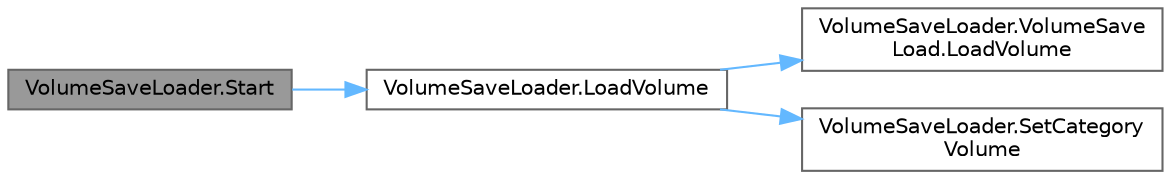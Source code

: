 digraph "VolumeSaveLoader.Start"
{
 // LATEX_PDF_SIZE
  bgcolor="transparent";
  edge [fontname=Helvetica,fontsize=10,labelfontname=Helvetica,labelfontsize=10];
  node [fontname=Helvetica,fontsize=10,shape=box,height=0.2,width=0.4];
  rankdir="LR";
  Node1 [id="Node000001",label="VolumeSaveLoader.Start",height=0.2,width=0.4,color="gray40", fillcolor="grey60", style="filled", fontcolor="black",tooltip=" "];
  Node1 -> Node2 [id="edge1_Node000001_Node000002",color="steelblue1",style="solid",tooltip=" "];
  Node2 [id="Node000002",label="VolumeSaveLoader.LoadVolume",height=0.2,width=0.4,color="grey40", fillcolor="white", style="filled",URL="$class_volume_save_loader.html#a3c2804d71524bca16c3c064179b2042c",tooltip="各カテゴリの音量を外部ファイルから読み込む。"];
  Node2 -> Node3 [id="edge2_Node000002_Node000003",color="steelblue1",style="solid",tooltip=" "];
  Node3 [id="Node000003",label="VolumeSaveLoader.VolumeSave\lLoad.LoadVolume",height=0.2,width=0.4,color="grey40", fillcolor="white", style="filled",URL="$struct_volume_save_loader_1_1_volume_save_load.html#a242af6c13c79e68920684d5517d61bf8",tooltip="各カテゴリの音量を外部ファイルから読み込む。"];
  Node2 -> Node4 [id="edge3_Node000002_Node000004",color="steelblue1",style="solid",tooltip=" "];
  Node4 [id="Node000004",label="VolumeSaveLoader.SetCategory\lVolume",height=0.2,width=0.4,color="grey40", fillcolor="white", style="filled",URL="$class_volume_save_loader.html#afd1c8af70f1a25ac3472e7c45039b0b9",tooltip="カテゴリの音量を設定する。"];
}
